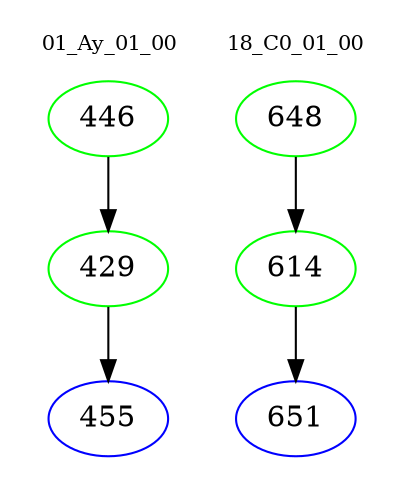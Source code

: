 digraph{
subgraph cluster_0 {
color = white
label = "01_Ay_01_00";
fontsize=10;
T0_446 [label="446", color="green"]
T0_446 -> T0_429 [color="black"]
T0_429 [label="429", color="green"]
T0_429 -> T0_455 [color="black"]
T0_455 [label="455", color="blue"]
}
subgraph cluster_1 {
color = white
label = "18_C0_01_00";
fontsize=10;
T1_648 [label="648", color="green"]
T1_648 -> T1_614 [color="black"]
T1_614 [label="614", color="green"]
T1_614 -> T1_651 [color="black"]
T1_651 [label="651", color="blue"]
}
}
